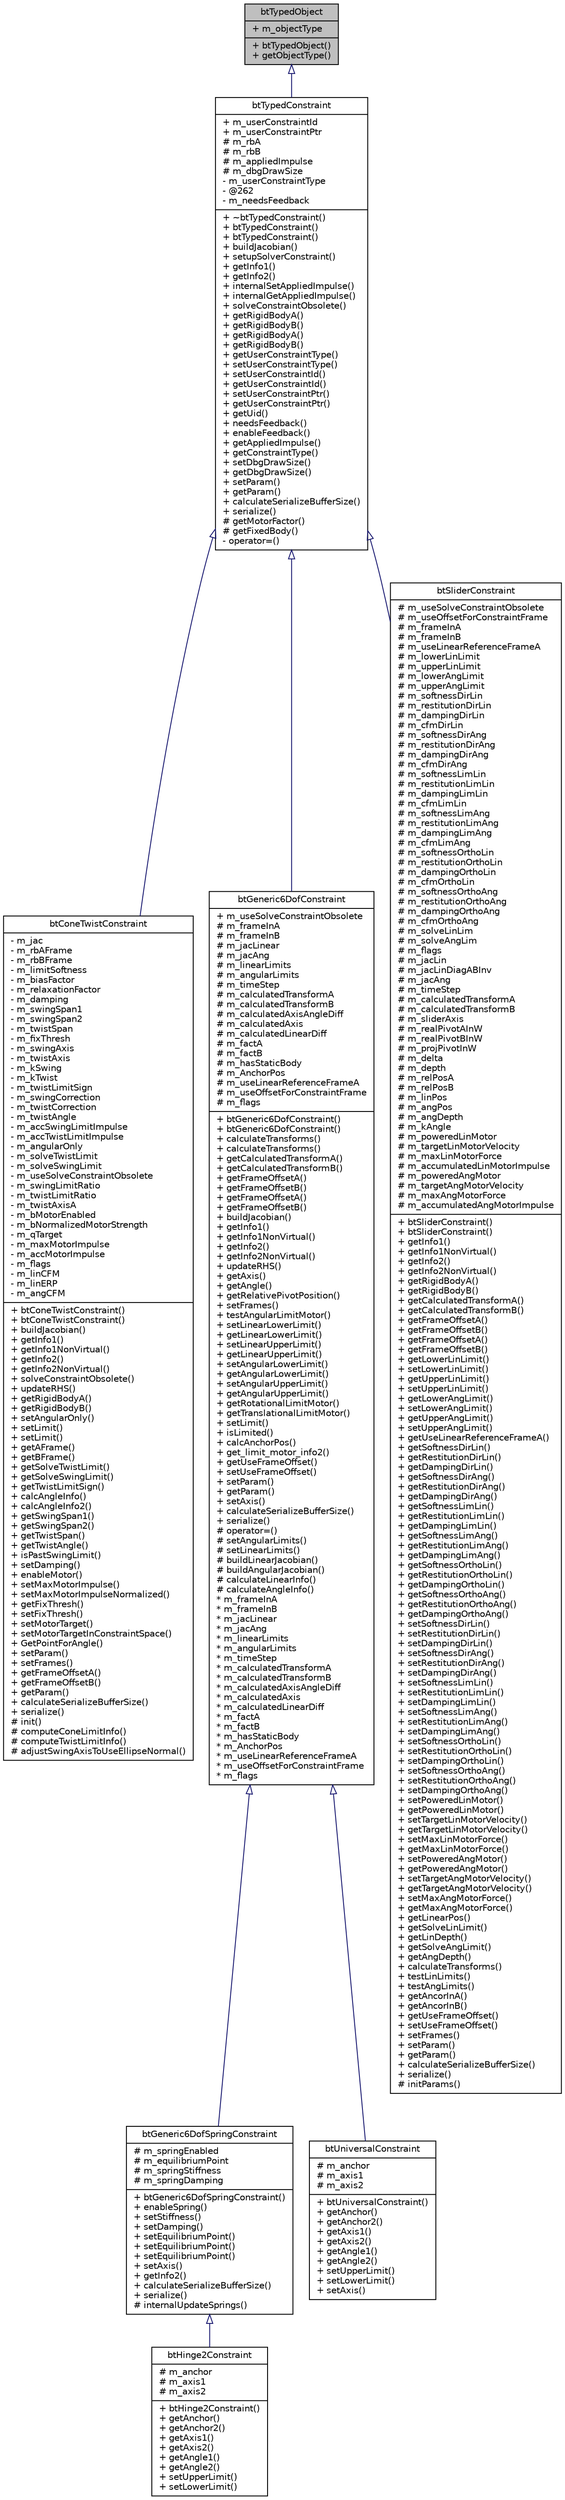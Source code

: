 digraph G
{
  edge [fontname="Helvetica",fontsize="10",labelfontname="Helvetica",labelfontsize="10"];
  node [fontname="Helvetica",fontsize="10",shape=record];
  Node1 [label="{btTypedObject\n|+ m_objectType\l|+ btTypedObject()\l+ getObjectType()\l}",height=0.2,width=0.4,color="black", fillcolor="grey75", style="filled" fontcolor="black"];
  Node1 -> Node2 [dir=back,color="midnightblue",fontsize="10",style="solid",arrowtail="empty",fontname="Helvetica"];
  Node2 [label="{btTypedConstraint\n|+ m_userConstraintId\l+ m_userConstraintPtr\l# m_rbA\l# m_rbB\l# m_appliedImpulse\l# m_dbgDrawSize\l- m_userConstraintType\l- @262\l- m_needsFeedback\l|+ ~btTypedConstraint()\l+ btTypedConstraint()\l+ btTypedConstraint()\l+ buildJacobian()\l+ setupSolverConstraint()\l+ getInfo1()\l+ getInfo2()\l+ internalSetAppliedImpulse()\l+ internalGetAppliedImpulse()\l+ solveConstraintObsolete()\l+ getRigidBodyA()\l+ getRigidBodyB()\l+ getRigidBodyA()\l+ getRigidBodyB()\l+ getUserConstraintType()\l+ setUserConstraintType()\l+ setUserConstraintId()\l+ getUserConstraintId()\l+ setUserConstraintPtr()\l+ getUserConstraintPtr()\l+ getUid()\l+ needsFeedback()\l+ enableFeedback()\l+ getAppliedImpulse()\l+ getConstraintType()\l+ setDbgDrawSize()\l+ getDbgDrawSize()\l+ setParam()\l+ getParam()\l+ calculateSerializeBufferSize()\l+ serialize()\l# getMotorFactor()\l# getFixedBody()\l- operator=()\l}",height=0.2,width=0.4,color="black", fillcolor="white", style="filled",URL="$df/daa/classbtTypedConstraint.html",tooltip="TypedConstraint is the baseclass for Bullet constraints and vehicles."];
  Node2 -> Node3 [dir=back,color="midnightblue",fontsize="10",style="solid",arrowtail="empty",fontname="Helvetica"];
  Node3 [label="{btConeTwistConstraint\n|- m_jac\l- m_rbAFrame\l- m_rbBFrame\l- m_limitSoftness\l- m_biasFactor\l- m_relaxationFactor\l- m_damping\l- m_swingSpan1\l- m_swingSpan2\l- m_twistSpan\l- m_fixThresh\l- m_swingAxis\l- m_twistAxis\l- m_kSwing\l- m_kTwist\l- m_twistLimitSign\l- m_swingCorrection\l- m_twistCorrection\l- m_twistAngle\l- m_accSwingLimitImpulse\l- m_accTwistLimitImpulse\l- m_angularOnly\l- m_solveTwistLimit\l- m_solveSwingLimit\l- m_useSolveConstraintObsolete\l- m_swingLimitRatio\l- m_twistLimitRatio\l- m_twistAxisA\l- m_bMotorEnabled\l- m_bNormalizedMotorStrength\l- m_qTarget\l- m_maxMotorImpulse\l- m_accMotorImpulse\l- m_flags\l- m_linCFM\l- m_linERP\l- m_angCFM\l|+ btConeTwistConstraint()\l+ btConeTwistConstraint()\l+ buildJacobian()\l+ getInfo1()\l+ getInfo1NonVirtual()\l+ getInfo2()\l+ getInfo2NonVirtual()\l+ solveConstraintObsolete()\l+ updateRHS()\l+ getRigidBodyA()\l+ getRigidBodyB()\l+ setAngularOnly()\l+ setLimit()\l+ setLimit()\l+ getAFrame()\l+ getBFrame()\l+ getSolveTwistLimit()\l+ getSolveSwingLimit()\l+ getTwistLimitSign()\l+ calcAngleInfo()\l+ calcAngleInfo2()\l+ getSwingSpan1()\l+ getSwingSpan2()\l+ getTwistSpan()\l+ getTwistAngle()\l+ isPastSwingLimit()\l+ setDamping()\l+ enableMotor()\l+ setMaxMotorImpulse()\l+ setMaxMotorImpulseNormalized()\l+ getFixThresh()\l+ setFixThresh()\l+ setMotorTarget()\l+ setMotorTargetInConstraintSpace()\l+ GetPointForAngle()\l+ setParam()\l+ setFrames()\l+ getFrameOffsetA()\l+ getFrameOffsetB()\l+ getParam()\l+ calculateSerializeBufferSize()\l+ serialize()\l# init()\l# computeConeLimitInfo()\l# computeTwistLimitInfo()\l# adjustSwingAxisToUseEllipseNormal()\l}",height=0.2,width=0.4,color="black", fillcolor="white", style="filled",URL="$d1/d4d/classbtConeTwistConstraint.html",tooltip="btConeTwistConstraint can be used to simulate ragdoll joints (upper arm, leg etc)"];
  Node2 -> Node4 [dir=back,color="midnightblue",fontsize="10",style="solid",arrowtail="empty",fontname="Helvetica"];
  Node4 [label="{btGeneric6DofConstraint\n|+ m_useSolveConstraintObsolete\l# m_frameInA\l# m_frameInB\l# m_jacLinear\l# m_jacAng\l# m_linearLimits\l# m_angularLimits\l# m_timeStep\l# m_calculatedTransformA\l# m_calculatedTransformB\l# m_calculatedAxisAngleDiff\l# m_calculatedAxis\l# m_calculatedLinearDiff\l# m_factA\l# m_factB\l# m_hasStaticBody\l# m_AnchorPos\l# m_useLinearReferenceFrameA\l# m_useOffsetForConstraintFrame\l# m_flags\l|+ btGeneric6DofConstraint()\l+ btGeneric6DofConstraint()\l+ calculateTransforms()\l+ calculateTransforms()\l+ getCalculatedTransformA()\l+ getCalculatedTransformB()\l+ getFrameOffsetA()\l+ getFrameOffsetB()\l+ getFrameOffsetA()\l+ getFrameOffsetB()\l+ buildJacobian()\l+ getInfo1()\l+ getInfo1NonVirtual()\l+ getInfo2()\l+ getInfo2NonVirtual()\l+ updateRHS()\l+ getAxis()\l+ getAngle()\l+ getRelativePivotPosition()\l+ setFrames()\l+ testAngularLimitMotor()\l+ setLinearLowerLimit()\l+ getLinearLowerLimit()\l+ setLinearUpperLimit()\l+ getLinearUpperLimit()\l+ setAngularLowerLimit()\l+ getAngularLowerLimit()\l+ setAngularUpperLimit()\l+ getAngularUpperLimit()\l+ getRotationalLimitMotor()\l+ getTranslationalLimitMotor()\l+ setLimit()\l+ isLimited()\l+ calcAnchorPos()\l+ get_limit_motor_info2()\l+ getUseFrameOffset()\l+ setUseFrameOffset()\l+ setParam()\l+ getParam()\l+ setAxis()\l+ calculateSerializeBufferSize()\l+ serialize()\l# operator=()\l# setAngularLimits()\l# setLinearLimits()\l# buildLinearJacobian()\l# buildAngularJacobian()\l# calculateLinearInfo()\l# calculateAngleInfo()\l* m_frameInA\l* m_frameInB\l* m_jacLinear\l* m_jacAng\l* m_linearLimits\l* m_angularLimits\l* m_timeStep\l* m_calculatedTransformA\l* m_calculatedTransformB\l* m_calculatedAxisAngleDiff\l* m_calculatedAxis\l* m_calculatedLinearDiff\l* m_factA\l* m_factB\l* m_hasStaticBody\l* m_AnchorPos\l* m_useLinearReferenceFrameA\l* m_useOffsetForConstraintFrame\l* m_flags\l}",height=0.2,width=0.4,color="black", fillcolor="white", style="filled",URL="$dd/dd6/classbtGeneric6DofConstraint.html",tooltip="btGeneric6DofConstraint between two rigidbodies each with a pivotpoint that descibes the axis locatio..."];
  Node4 -> Node5 [dir=back,color="midnightblue",fontsize="10",style="solid",arrowtail="empty",fontname="Helvetica"];
  Node5 [label="{btGeneric6DofSpringConstraint\n|# m_springEnabled\l# m_equilibriumPoint\l# m_springStiffness\l# m_springDamping\l|+ btGeneric6DofSpringConstraint()\l+ enableSpring()\l+ setStiffness()\l+ setDamping()\l+ setEquilibriumPoint()\l+ setEquilibriumPoint()\l+ setEquilibriumPoint()\l+ setAxis()\l+ getInfo2()\l+ calculateSerializeBufferSize()\l+ serialize()\l# internalUpdateSprings()\l}",height=0.2,width=0.4,color="black", fillcolor="white", style="filled",URL="$d7/d7b/classbtGeneric6DofSpringConstraint.html",tooltip="Generic 6 DOF constraint that allows to set spring motors to any translational and rotational DOF..."];
  Node5 -> Node6 [dir=back,color="midnightblue",fontsize="10",style="solid",arrowtail="empty",fontname="Helvetica"];
  Node6 [label="{btHinge2Constraint\n|# m_anchor\l# m_axis1\l# m_axis2\l|+ btHinge2Constraint()\l+ getAnchor()\l+ getAnchor2()\l+ getAxis1()\l+ getAxis2()\l+ getAngle1()\l+ getAngle2()\l+ setUpperLimit()\l+ setLowerLimit()\l}",height=0.2,width=0.4,color="black", fillcolor="white", style="filled",URL="$d0/d4f/classbtHinge2Constraint.html"];
  Node4 -> Node7 [dir=back,color="midnightblue",fontsize="10",style="solid",arrowtail="empty",fontname="Helvetica"];
  Node7 [label="{btUniversalConstraint\n|# m_anchor\l# m_axis1\l# m_axis2\l|+ btUniversalConstraint()\l+ getAnchor()\l+ getAnchor2()\l+ getAxis1()\l+ getAxis2()\l+ getAngle1()\l+ getAngle2()\l+ setUpperLimit()\l+ setLowerLimit()\l+ setAxis()\l}",height=0.2,width=0.4,color="black", fillcolor="white", style="filled",URL="$d2/d13/classbtUniversalConstraint.html"];
  Node2 -> Node8 [dir=back,color="midnightblue",fontsize="10",style="solid",arrowtail="empty",fontname="Helvetica"];
  Node8 [label="{btSliderConstraint\n|# m_useSolveConstraintObsolete\l# m_useOffsetForConstraintFrame\l# m_frameInA\l# m_frameInB\l# m_useLinearReferenceFrameA\l# m_lowerLinLimit\l# m_upperLinLimit\l# m_lowerAngLimit\l# m_upperAngLimit\l# m_softnessDirLin\l# m_restitutionDirLin\l# m_dampingDirLin\l# m_cfmDirLin\l# m_softnessDirAng\l# m_restitutionDirAng\l# m_dampingDirAng\l# m_cfmDirAng\l# m_softnessLimLin\l# m_restitutionLimLin\l# m_dampingLimLin\l# m_cfmLimLin\l# m_softnessLimAng\l# m_restitutionLimAng\l# m_dampingLimAng\l# m_cfmLimAng\l# m_softnessOrthoLin\l# m_restitutionOrthoLin\l# m_dampingOrthoLin\l# m_cfmOrthoLin\l# m_softnessOrthoAng\l# m_restitutionOrthoAng\l# m_dampingOrthoAng\l# m_cfmOrthoAng\l# m_solveLinLim\l# m_solveAngLim\l# m_flags\l# m_jacLin\l# m_jacLinDiagABInv\l# m_jacAng\l# m_timeStep\l# m_calculatedTransformA\l# m_calculatedTransformB\l# m_sliderAxis\l# m_realPivotAInW\l# m_realPivotBInW\l# m_projPivotInW\l# m_delta\l# m_depth\l# m_relPosA\l# m_relPosB\l# m_linPos\l# m_angPos\l# m_angDepth\l# m_kAngle\l# m_poweredLinMotor\l# m_targetLinMotorVelocity\l# m_maxLinMotorForce\l# m_accumulatedLinMotorImpulse\l# m_poweredAngMotor\l# m_targetAngMotorVelocity\l# m_maxAngMotorForce\l# m_accumulatedAngMotorImpulse\l|+ btSliderConstraint()\l+ btSliderConstraint()\l+ getInfo1()\l+ getInfo1NonVirtual()\l+ getInfo2()\l+ getInfo2NonVirtual()\l+ getRigidBodyA()\l+ getRigidBodyB()\l+ getCalculatedTransformA()\l+ getCalculatedTransformB()\l+ getFrameOffsetA()\l+ getFrameOffsetB()\l+ getFrameOffsetA()\l+ getFrameOffsetB()\l+ getLowerLinLimit()\l+ setLowerLinLimit()\l+ getUpperLinLimit()\l+ setUpperLinLimit()\l+ getLowerAngLimit()\l+ setLowerAngLimit()\l+ getUpperAngLimit()\l+ setUpperAngLimit()\l+ getUseLinearReferenceFrameA()\l+ getSoftnessDirLin()\l+ getRestitutionDirLin()\l+ getDampingDirLin()\l+ getSoftnessDirAng()\l+ getRestitutionDirAng()\l+ getDampingDirAng()\l+ getSoftnessLimLin()\l+ getRestitutionLimLin()\l+ getDampingLimLin()\l+ getSoftnessLimAng()\l+ getRestitutionLimAng()\l+ getDampingLimAng()\l+ getSoftnessOrthoLin()\l+ getRestitutionOrthoLin()\l+ getDampingOrthoLin()\l+ getSoftnessOrthoAng()\l+ getRestitutionOrthoAng()\l+ getDampingOrthoAng()\l+ setSoftnessDirLin()\l+ setRestitutionDirLin()\l+ setDampingDirLin()\l+ setSoftnessDirAng()\l+ setRestitutionDirAng()\l+ setDampingDirAng()\l+ setSoftnessLimLin()\l+ setRestitutionLimLin()\l+ setDampingLimLin()\l+ setSoftnessLimAng()\l+ setRestitutionLimAng()\l+ setDampingLimAng()\l+ setSoftnessOrthoLin()\l+ setRestitutionOrthoLin()\l+ setDampingOrthoLin()\l+ setSoftnessOrthoAng()\l+ setRestitutionOrthoAng()\l+ setDampingOrthoAng()\l+ setPoweredLinMotor()\l+ getPoweredLinMotor()\l+ setTargetLinMotorVelocity()\l+ getTargetLinMotorVelocity()\l+ setMaxLinMotorForce()\l+ getMaxLinMotorForce()\l+ setPoweredAngMotor()\l+ getPoweredAngMotor()\l+ setTargetAngMotorVelocity()\l+ getTargetAngMotorVelocity()\l+ setMaxAngMotorForce()\l+ getMaxAngMotorForce()\l+ getLinearPos()\l+ getSolveLinLimit()\l+ getLinDepth()\l+ getSolveAngLimit()\l+ getAngDepth()\l+ calculateTransforms()\l+ testLinLimits()\l+ testAngLimits()\l+ getAncorInA()\l+ getAncorInB()\l+ getUseFrameOffset()\l+ setUseFrameOffset()\l+ setFrames()\l+ setParam()\l+ getParam()\l+ calculateSerializeBufferSize()\l+ serialize()\l# initParams()\l}",height=0.2,width=0.4,color="black", fillcolor="white", style="filled",URL="$d7/dc6/classbtSliderConstraint.html"];
}
